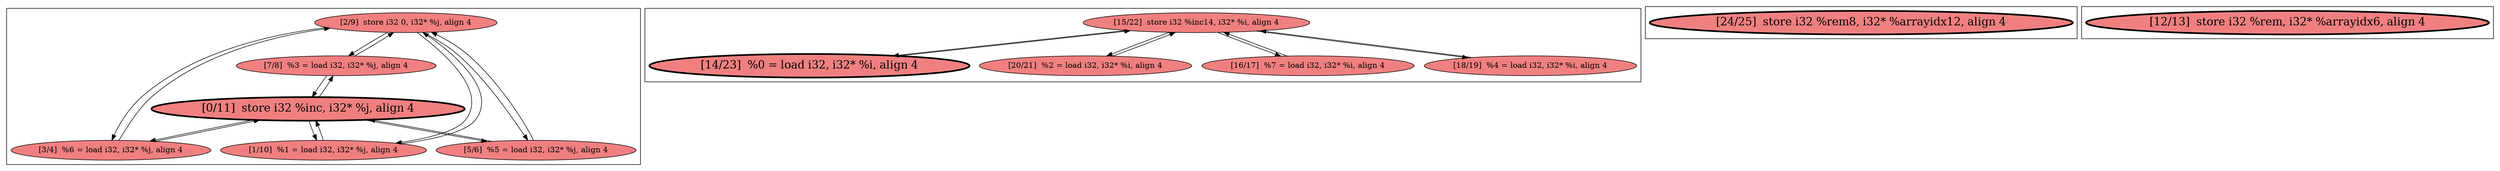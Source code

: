 
digraph G {



node355->node353 [ ]
node355->node357 [ ]
node358->node355 [ ]
node355->node354 [ ]
node354->node355 [ ]
node365->node363 [ ]
node356->node358 [ ]
node363->node365 [ ]
node365->node361 [ ]
node362->node365 [ ]
node353->node355 [ ]
node353->node356 [ ]
node361->node365 [ ]
node365->node362 [ ]
node357->node356 [ ]
node356->node353 [ ]
node354->node356 [ ]
node364->node365 [ ]
node358->node356 [ ]
node355->node358 [ ]
node356->node357 [ ]
node357->node355 [ ]
node356->node354 [ ]
node365->node364 [ ]


subgraph cluster3 {


node364 [fillcolor=lightcoral,label="[18/19]  %4 = load i32, i32* %i, align 4",shape=ellipse,style=filled ]
node363 [penwidth=3.0,fontsize=20,fillcolor=lightcoral,label="[14/23]  %0 = load i32, i32* %i, align 4",shape=ellipse,style=filled ]
node365 [fillcolor=lightcoral,label="[15/22]  store i32 %inc14, i32* %i, align 4",shape=ellipse,style=filled ]
node361 [fillcolor=lightcoral,label="[20/21]  %2 = load i32, i32* %i, align 4",shape=ellipse,style=filled ]
node362 [fillcolor=lightcoral,label="[16/17]  %7 = load i32, i32* %i, align 4",shape=ellipse,style=filled ]



}

subgraph cluster2 {


node360 [penwidth=3.0,fontsize=20,fillcolor=lightcoral,label="[24/25]  store i32 %rem8, i32* %arrayidx12, align 4",shape=ellipse,style=filled ]



}

subgraph cluster0 {


node357 [fillcolor=lightcoral,label="[3/4]  %6 = load i32, i32* %j, align 4",shape=ellipse,style=filled ]
node356 [penwidth=3.0,fontsize=20,fillcolor=lightcoral,label="[0/11]  store i32 %inc, i32* %j, align 4",shape=ellipse,style=filled ]
node353 [fillcolor=lightcoral,label="[7/8]  %3 = load i32, i32* %j, align 4",shape=ellipse,style=filled ]
node358 [fillcolor=lightcoral,label="[1/10]  %1 = load i32, i32* %j, align 4",shape=ellipse,style=filled ]
node355 [fillcolor=lightcoral,label="[2/9]  store i32 0, i32* %j, align 4",shape=ellipse,style=filled ]
node354 [fillcolor=lightcoral,label="[5/6]  %5 = load i32, i32* %j, align 4",shape=ellipse,style=filled ]



}

subgraph cluster1 {


node359 [penwidth=3.0,fontsize=20,fillcolor=lightcoral,label="[12/13]  store i32 %rem, i32* %arrayidx6, align 4",shape=ellipse,style=filled ]



}

}
